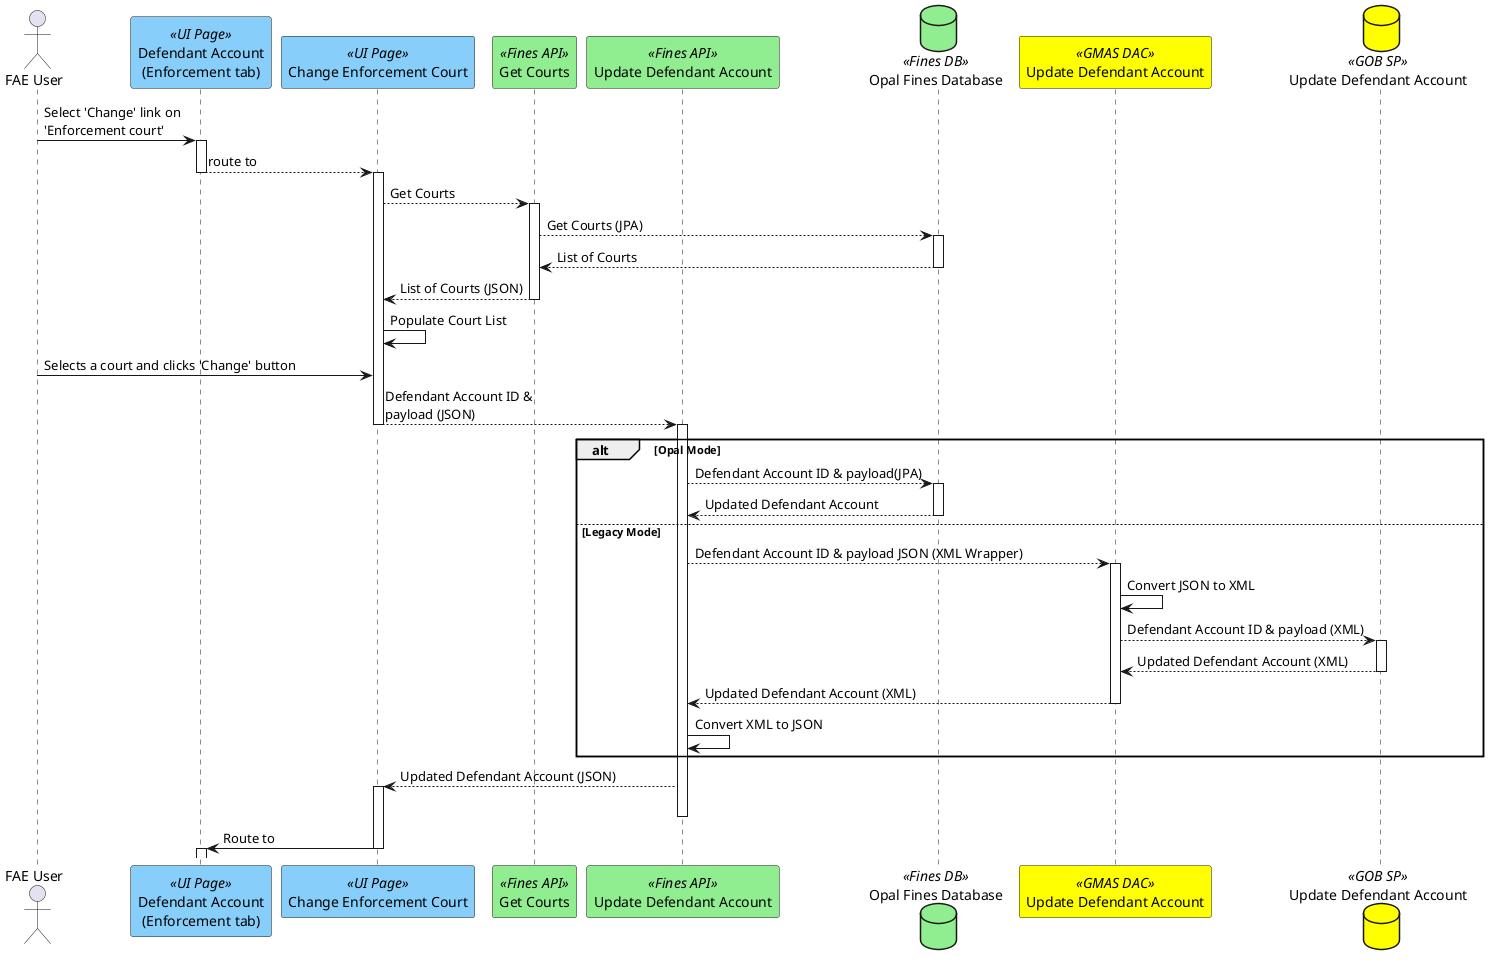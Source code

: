 @startuml
actor "FAE User" as user
participant "Defendant Account\n(Enforcement tab)" as page <<UI Page>> #lightskyblue
participant "Change Enforcement Court" as coupage <<UI Page>> #lightskyblue
participant "Get Courts" as couapi <<Fines API>> #lightgreen
participant "Update Defendant Account" as enfapi <<Fines API>> #lightgreen
database "Opal Fines Database" as enfdb <<Fines DB>>  #lightgreen
participant "Update Defendant Account" as gmasdac <<GMAS DAC>> #yellow
database "Update Defendant Account" as enfdblegacy <<GOB SP>> #yellow
user -> page ++: Select 'Change' link on \n'Enforcement court'
page --> coupage --++: route to
coupage --> couapi ++: Get Courts
couapi --> enfdb ++: Get Courts (JPA)
enfdb --> couapi --: List of Courts
couapi --> coupage --: List of Courts (JSON)
coupage -> coupage: Populate Court List
user -> coupage: Selects a court and clicks 'Change' button
coupage --> enfapi --++: Defendant Account ID & \npayload (JSON)
alt Opal Mode
enfapi --> enfdb ++ : Defendant Account ID & payload(JPA)
enfapi <-- enfdb --: Updated Defendant Account
else Legacy Mode
enfapi --> gmasdac ++ : Defendant Account ID & payload JSON (XML Wrapper)
gmasdac -> gmasdac: Convert JSON to XML
gmasdac --> enfdblegacy ++ : Defendant Account ID & payload (XML)
enfdblegacy --> gmasdac --: Updated Defendant Account (XML)
enfdblegacy --
gmasdac --> enfapi --: Updated Defendant Account (XML)
gmasdac --
enfapi -> enfapi : Convert XML to JSON
end
coupage <-- enfapi ++-- : Updated Defendant Account (JSON)
coupage -> page --++: Route to
@enduml